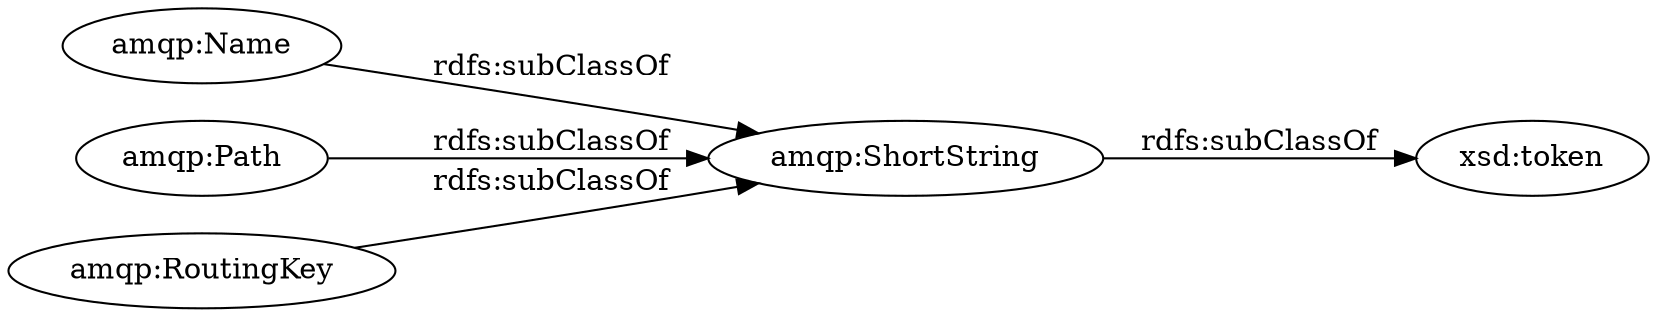 digraph ar2dtool_diagram { 
rankdir=LR;
size="1000"
	"amqp:Name" -> "amqp:ShortString" [ label = "rdfs:subClassOf" ];
	"amqp:Path" -> "amqp:ShortString" [ label = "rdfs:subClassOf" ];
	"amqp:RoutingKey" -> "amqp:ShortString" [ label = "rdfs:subClassOf" ];
	"amqp:ShortString" -> "xsd:token" [ label = "rdfs:subClassOf" ];

}

